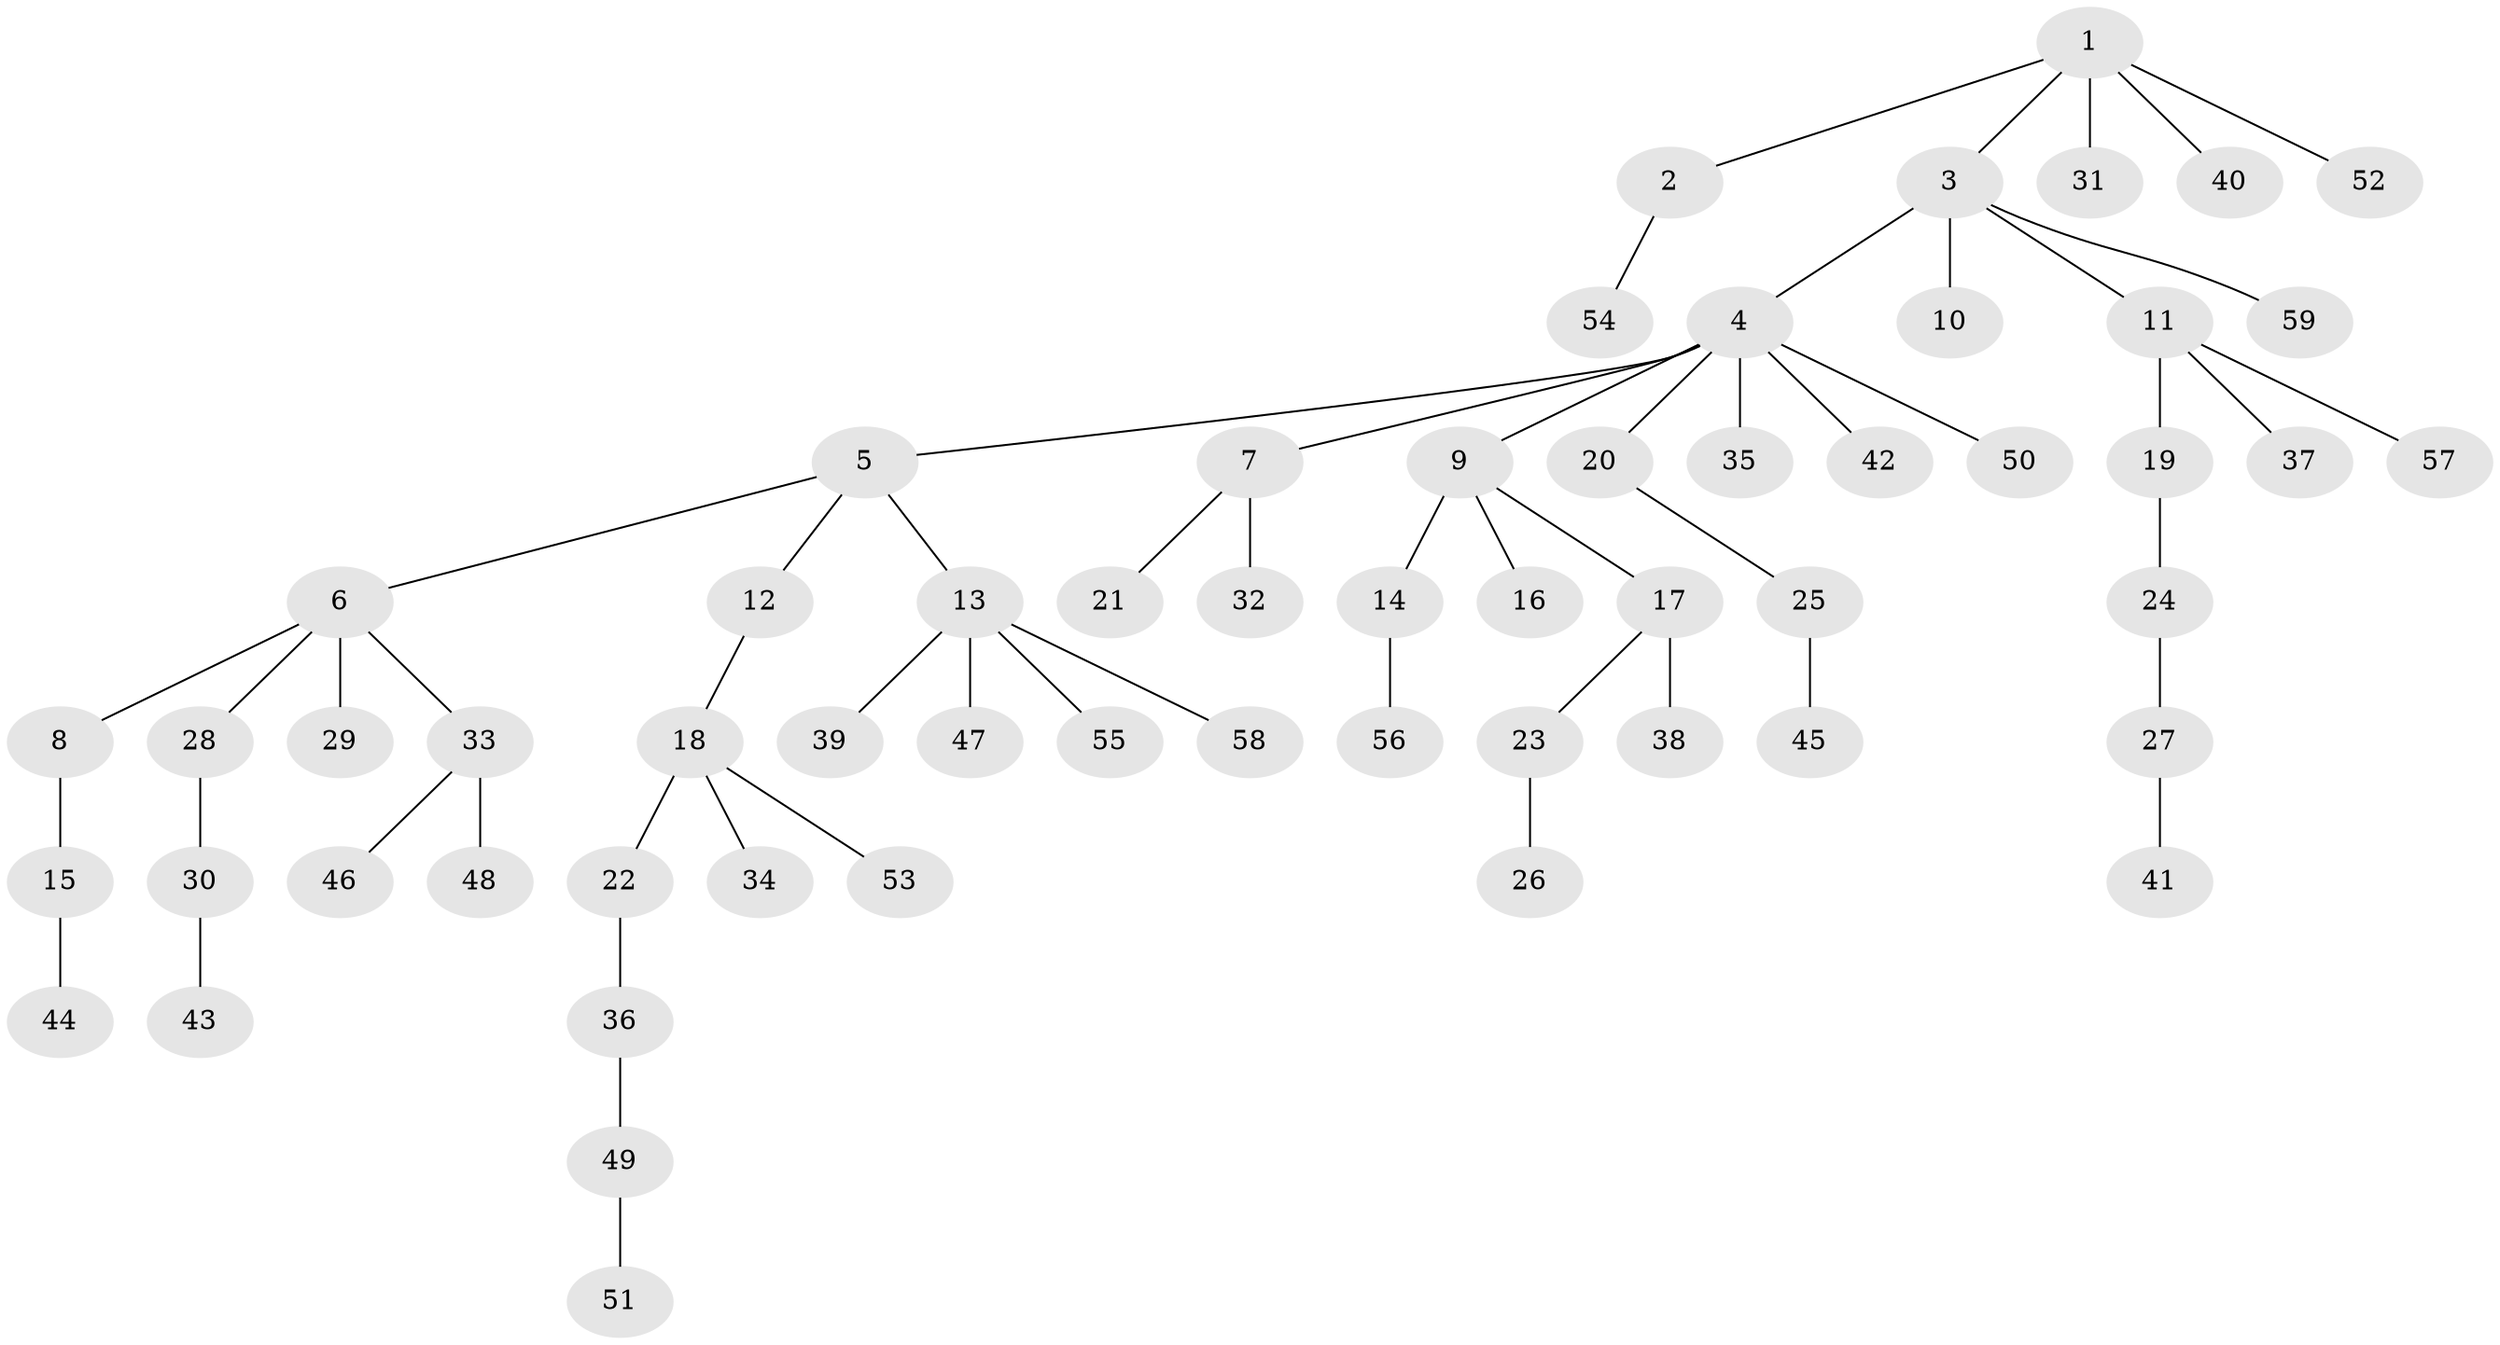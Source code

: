 // Generated by graph-tools (version 1.1) at 2025/15/03/09/25 04:15:28]
// undirected, 59 vertices, 58 edges
graph export_dot {
graph [start="1"]
  node [color=gray90,style=filled];
  1;
  2;
  3;
  4;
  5;
  6;
  7;
  8;
  9;
  10;
  11;
  12;
  13;
  14;
  15;
  16;
  17;
  18;
  19;
  20;
  21;
  22;
  23;
  24;
  25;
  26;
  27;
  28;
  29;
  30;
  31;
  32;
  33;
  34;
  35;
  36;
  37;
  38;
  39;
  40;
  41;
  42;
  43;
  44;
  45;
  46;
  47;
  48;
  49;
  50;
  51;
  52;
  53;
  54;
  55;
  56;
  57;
  58;
  59;
  1 -- 2;
  1 -- 3;
  1 -- 31;
  1 -- 40;
  1 -- 52;
  2 -- 54;
  3 -- 4;
  3 -- 10;
  3 -- 11;
  3 -- 59;
  4 -- 5;
  4 -- 7;
  4 -- 9;
  4 -- 20;
  4 -- 35;
  4 -- 42;
  4 -- 50;
  5 -- 6;
  5 -- 12;
  5 -- 13;
  6 -- 8;
  6 -- 28;
  6 -- 29;
  6 -- 33;
  7 -- 21;
  7 -- 32;
  8 -- 15;
  9 -- 14;
  9 -- 16;
  9 -- 17;
  11 -- 19;
  11 -- 37;
  11 -- 57;
  12 -- 18;
  13 -- 39;
  13 -- 47;
  13 -- 55;
  13 -- 58;
  14 -- 56;
  15 -- 44;
  17 -- 23;
  17 -- 38;
  18 -- 22;
  18 -- 34;
  18 -- 53;
  19 -- 24;
  20 -- 25;
  22 -- 36;
  23 -- 26;
  24 -- 27;
  25 -- 45;
  27 -- 41;
  28 -- 30;
  30 -- 43;
  33 -- 46;
  33 -- 48;
  36 -- 49;
  49 -- 51;
}
